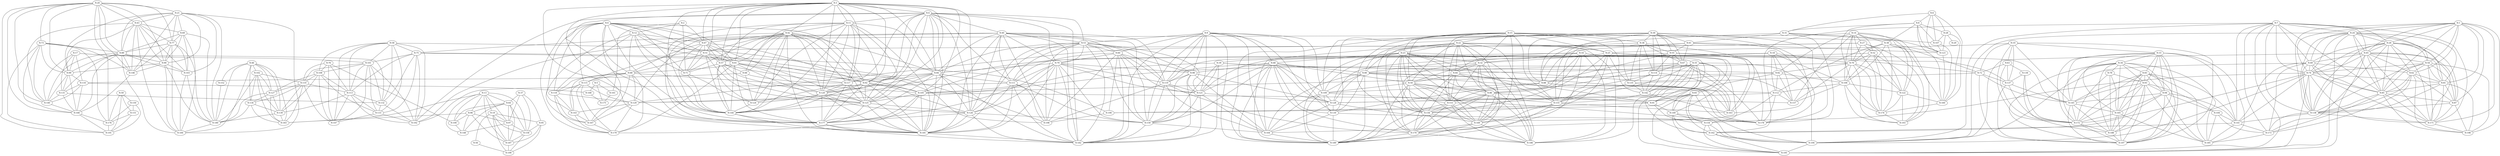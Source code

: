 graph G {
    "N-0";
    "N-1";
    "N-2";
    "N-3";
    "N-4";
    "N-5";
    "N-6";
    "N-7";
    "N-8";
    "N-9";
    "N-10";
    "N-11";
    "N-12";
    "N-13";
    "N-14";
    "N-15";
    "N-16";
    "N-17";
    "N-18";
    "N-19";
    "N-20";
    "N-21";
    "N-22";
    "N-23";
    "N-24";
    "N-25";
    "N-26";
    "N-27";
    "N-28";
    "N-29";
    "N-30";
    "N-31";
    "N-32";
    "N-33";
    "N-34";
    "N-35";
    "N-36";
    "N-37";
    "N-38";
    "N-39";
    "N-40";
    "N-41";
    "N-42";
    "N-43";
    "N-44";
    "N-45";
    "N-46";
    "N-47";
    "N-48";
    "N-49";
    "N-50";
    "N-51";
    "N-52";
    "N-53";
    "N-54";
    "N-55";
    "N-56";
    "N-57";
    "N-58";
    "N-59";
    "N-60";
    "N-61";
    "N-62";
    "N-63";
    "N-64";
    "N-65";
    "N-66";
    "N-67";
    "N-68";
    "N-69";
    "N-70";
    "N-71";
    "N-72";
    "N-73";
    "N-74";
    "N-75";
    "N-76";
    "N-77";
    "N-78";
    "N-79";
    "N-80";
    "N-81";
    "N-82";
    "N-83";
    "N-84";
    "N-85";
    "N-86";
    "N-87";
    "N-88";
    "N-89";
    "N-90";
    "N-91";
    "N-92";
    "N-93";
    "N-94";
    "N-95";
    "N-96";
    "N-97";
    "N-98";
    "N-99";
    "N-100";
    "N-101";
    "N-102";
    "N-103";
    "N-104";
    "N-105";
    "N-106";
    "N-107";
    "N-108";
    "N-109";
    "N-110";
    "N-111";
    "N-112";
    "N-113";
    "N-114";
    "N-115";
    "N-116";
    "N-117";
    "N-118";
    "N-119";
    "N-120";
    "N-121";
    "N-122";
    "N-123";
    "N-124";
    "N-125";
    "N-126";
    "N-127";
    "N-128";
    "N-129";
    "N-130";
    "N-131";
    "N-132";
    "N-133";
    "N-134";
    "N-135";
    "N-136";
    "N-137";
    "N-138";
    "N-139";
    "N-140";
    "N-141";
    "N-142";
    "N-143";
    "N-144";
    "N-145";
    "N-146";
    "N-147";
    "N-148";
    "N-149";
    "N-150";
    "N-151";
    "N-152";
    "N-153";
    "N-154";
    "N-155";
    "N-156";
    "N-157";
    "N-158";
    "N-159";
    "N-160";
    "N-161";
    "N-162";
    "N-163";
    "N-164";
    "N-165";
    "N-166";
    "N-167";
    "N-168";
    "N-169";
    "N-170";
    "N-171";
    "N-172";
    "N-173";
    "N-174";
    "N-175";
    "N-176";
    "N-177";
    "N-178";
    "N-179";
    "N-180";
    "N-181";
    "N-182";
    "N-183";
    "N-184";
    "N-185";
    "N-186";
    "N-187";
    "N-188";
    "N-189";
    "N-190";
    "N-191";
    "N-192";
    "N-193";
    "N-194";
    "N-195";
    "N-196";
    "N-197";
    "N-198";
    "N-199";
    "N-0" -- "N-12";
    "N-0" -- "N-47";
    "N-0" -- "N-51";
    "N-0" -- "N-61";
    "N-0" -- "N-68";
    "N-0" -- "N-71";
    "N-0" -- "N-92";
    "N-0" -- "N-115";
    "N-0" -- "N-118";
    "N-0" -- "N-143";
    "N-0" -- "N-144";
    "N-0" -- "N-167";
    "N-0" -- "N-179";
    "N-1" -- "N-24";
    "N-1" -- "N-26";
    "N-1" -- "N-45";
    "N-1" -- "N-54";
    "N-1" -- "N-62";
    "N-1" -- "N-74";
    "N-1" -- "N-81";
    "N-1" -- "N-85";
    "N-1" -- "N-87";
    "N-1" -- "N-138";
    "N-1" -- "N-171";
    "N-1" -- "N-198";
    "N-2" -- "N-12";
    "N-2" -- "N-47";
    "N-2" -- "N-71";
    "N-2" -- "N-161";
    "N-3" -- "N-4";
    "N-3" -- "N-11";
    "N-3" -- "N-42";
    "N-3" -- "N-47";
    "N-3" -- "N-51";
    "N-3" -- "N-57";
    "N-3" -- "N-61";
    "N-3" -- "N-84";
    "N-3" -- "N-92";
    "N-3" -- "N-105";
    "N-3" -- "N-117";
    "N-3" -- "N-120";
    "N-3" -- "N-125";
    "N-3" -- "N-126";
    "N-3" -- "N-144";
    "N-3" -- "N-177";
    "N-3" -- "N-181";
    "N-4" -- "N-11";
    "N-4" -- "N-40";
    "N-4" -- "N-53";
    "N-4" -- "N-79";
    "N-4" -- "N-84";
    "N-4" -- "N-92";
    "N-4" -- "N-111";
    "N-4" -- "N-117";
    "N-4" -- "N-120";
    "N-4" -- "N-125";
    "N-4" -- "N-126";
    "N-4" -- "N-177";
    "N-4" -- "N-181";
    "N-4" -- "N-182";
    "N-4" -- "N-192";
    "N-5" -- "N-161";
    "N-5" -- "N-168";
    "N-5" -- "N-175";
    "N-6" -- "N-8";
    "N-6" -- "N-28";
    "N-6" -- "N-31";
    "N-6" -- "N-107";
    "N-6" -- "N-123";
    "N-6" -- "N-160";
    "N-7" -- "N-24";
    "N-7" -- "N-26";
    "N-7" -- "N-45";
    "N-7" -- "N-49";
    "N-7" -- "N-74";
    "N-7" -- "N-85";
    "N-7" -- "N-138";
    "N-7" -- "N-141";
    "N-7" -- "N-162";
    "N-7" -- "N-171";
    "N-7" -- "N-173";
    "N-7" -- "N-194";
    "N-7" -- "N-195";
    "N-8" -- "N-28";
    "N-8" -- "N-31";
    "N-8" -- "N-38";
    "N-8" -- "N-107";
    "N-8" -- "N-123";
    "N-8" -- "N-160";
    "N-8" -- "N-174";
    "N-9" -- "N-48";
    "N-9" -- "N-53";
    "N-9" -- "N-60";
    "N-9" -- "N-98";
    "N-9" -- "N-109";
    "N-9" -- "N-119";
    "N-9" -- "N-121";
    "N-9" -- "N-128";
    "N-9" -- "N-130";
    "N-9" -- "N-159";
    "N-9" -- "N-164";
    "N-9" -- "N-182";
    "N-9" -- "N-189";
    "N-10" -- "N-25";
    "N-10" -- "N-33";
    "N-10" -- "N-63";
    "N-10" -- "N-72";
    "N-10" -- "N-137";
    "N-10" -- "N-145";
    "N-10" -- "N-172";
    "N-10" -- "N-197";
    "N-11" -- "N-42";
    "N-11" -- "N-57";
    "N-11" -- "N-66";
    "N-11" -- "N-84";
    "N-11" -- "N-92";
    "N-11" -- "N-117";
    "N-11" -- "N-120";
    "N-11" -- "N-124";
    "N-11" -- "N-125";
    "N-11" -- "N-144";
    "N-11" -- "N-177";
    "N-11" -- "N-181";
    "N-12" -- "N-47";
    "N-12" -- "N-51";
    "N-12" -- "N-61";
    "N-12" -- "N-68";
    "N-12" -- "N-71";
    "N-12" -- "N-118";
    "N-12" -- "N-144";
    "N-12" -- "N-167";
    "N-13" -- "N-19";
    "N-13" -- "N-64";
    "N-13" -- "N-96";
    "N-13" -- "N-97";
    "N-13" -- "N-100";
    "N-13" -- "N-148";
    "N-13" -- "N-158";
    "N-13" -- "N-183";
    "N-13" -- "N-187";
    "N-14" -- "N-27";
    "N-14" -- "N-38";
    "N-14" -- "N-52";
    "N-14" -- "N-70";
    "N-14" -- "N-82";
    "N-14" -- "N-106";
    "N-14" -- "N-122";
    "N-14" -- "N-129";
    "N-14" -- "N-157";
    "N-14" -- "N-174";
    "N-14" -- "N-193";
    "N-15" -- "N-22";
    "N-15" -- "N-23";
    "N-15" -- "N-25";
    "N-15" -- "N-32";
    "N-15" -- "N-36";
    "N-15" -- "N-50";
    "N-15" -- "N-72";
    "N-15" -- "N-135";
    "N-15" -- "N-142";
    "N-15" -- "N-153";
    "N-15" -- "N-155";
    "N-15" -- "N-156";
    "N-15" -- "N-169";
    "N-15" -- "N-189";
    "N-16" -- "N-32";
    "N-16" -- "N-35";
    "N-16" -- "N-44";
    "N-16" -- "N-65";
    "N-16" -- "N-86";
    "N-16" -- "N-91";
    "N-16" -- "N-119";
    "N-16" -- "N-149";
    "N-16" -- "N-153";
    "N-16" -- "N-170";
    "N-16" -- "N-186";
    "N-17" -- "N-99";
    "N-17" -- "N-101";
    "N-17" -- "N-116";
    "N-17" -- "N-131";
    "N-17" -- "N-132";
    "N-17" -- "N-140";
    "N-18" -- "N-39";
    "N-18" -- "N-70";
    "N-18" -- "N-82";
    "N-18" -- "N-105";
    "N-18" -- "N-106";
    "N-18" -- "N-112";
    "N-18" -- "N-121";
    "N-18" -- "N-128";
    "N-18" -- "N-157";
    "N-19" -- "N-56";
    "N-19" -- "N-95";
    "N-19" -- "N-97";
    "N-19" -- "N-158";
    "N-19" -- "N-187";
    "N-19" -- "N-199";
    "N-20" -- "N-21";
    "N-20" -- "N-43";
    "N-20" -- "N-73";
    "N-20" -- "N-77";
    "N-20" -- "N-89";
    "N-20" -- "N-90";
    "N-20" -- "N-99";
    "N-20" -- "N-140";
    "N-20" -- "N-146";
    "N-20" -- "N-166";
    "N-20" -- "N-176";
    "N-20" -- "N-191";
    "N-21" -- "N-43";
    "N-21" -- "N-69";
    "N-21" -- "N-77";
    "N-21" -- "N-89";
    "N-21" -- "N-90";
    "N-21" -- "N-99";
    "N-21" -- "N-103";
    "N-21" -- "N-146";
    "N-21" -- "N-180";
    "N-21" -- "N-184";
    "N-22" -- "N-23";
    "N-22" -- "N-25";
    "N-22" -- "N-32";
    "N-22" -- "N-44";
    "N-22" -- "N-50";
    "N-22" -- "N-86";
    "N-22" -- "N-153";
    "N-22" -- "N-155";
    "N-22" -- "N-156";
    "N-22" -- "N-169";
    "N-22" -- "N-170";
    "N-22" -- "N-186";
    "N-22" -- "N-189";
    "N-23" -- "N-32";
    "N-23" -- "N-44";
    "N-23" -- "N-48";
    "N-23" -- "N-50";
    "N-23" -- "N-86";
    "N-23" -- "N-109";
    "N-23" -- "N-153";
    "N-23" -- "N-155";
    "N-23" -- "N-156";
    "N-23" -- "N-169";
    "N-23" -- "N-170";
    "N-23" -- "N-186";
    "N-23" -- "N-189";
    "N-24" -- "N-26";
    "N-24" -- "N-45";
    "N-24" -- "N-49";
    "N-24" -- "N-54";
    "N-24" -- "N-74";
    "N-24" -- "N-81";
    "N-24" -- "N-85";
    "N-24" -- "N-138";
    "N-24" -- "N-171";
    "N-24" -- "N-194";
    "N-24" -- "N-195";
    "N-25" -- "N-32";
    "N-25" -- "N-72";
    "N-25" -- "N-135";
    "N-25" -- "N-137";
    "N-25" -- "N-145";
    "N-25" -- "N-155";
    "N-25" -- "N-156";
    "N-25" -- "N-169";
    "N-26" -- "N-45";
    "N-26" -- "N-49";
    "N-26" -- "N-54";
    "N-26" -- "N-62";
    "N-26" -- "N-74";
    "N-26" -- "N-81";
    "N-26" -- "N-85";
    "N-26" -- "N-87";
    "N-26" -- "N-138";
    "N-26" -- "N-171";
    "N-26" -- "N-173";
    "N-27" -- "N-52";
    "N-27" -- "N-70";
    "N-27" -- "N-115";
    "N-27" -- "N-122";
    "N-27" -- "N-129";
    "N-27" -- "N-193";
    "N-28" -- "N-29";
    "N-28" -- "N-107";
    "N-28" -- "N-123";
    "N-28" -- "N-160";
    "N-30" -- "N-36";
    "N-30" -- "N-41";
    "N-30" -- "N-55";
    "N-30" -- "N-67";
    "N-30" -- "N-80";
    "N-30" -- "N-88";
    "N-30" -- "N-109";
    "N-30" -- "N-114";
    "N-30" -- "N-130";
    "N-30" -- "N-142";
    "N-30" -- "N-155";
    "N-30" -- "N-163";
    "N-30" -- "N-178";
    "N-31" -- "N-41";
    "N-31" -- "N-88";
    "N-31" -- "N-107";
    "N-31" -- "N-123";
    "N-31" -- "N-178";
    "N-32" -- "N-44";
    "N-32" -- "N-50";
    "N-32" -- "N-86";
    "N-32" -- "N-153";
    "N-32" -- "N-156";
    "N-32" -- "N-169";
    "N-32" -- "N-170";
    "N-32" -- "N-186";
    "N-33" -- "N-34";
    "N-33" -- "N-83";
    "N-33" -- "N-93";
    "N-33" -- "N-94";
    "N-33" -- "N-141";
    "N-33" -- "N-145";
    "N-33" -- "N-165";
    "N-33" -- "N-172";
    "N-33" -- "N-185";
    "N-33" -- "N-188";
    "N-33" -- "N-197";
    "N-34" -- "N-78";
    "N-34" -- "N-83";
    "N-34" -- "N-93";
    "N-34" -- "N-94";
    "N-34" -- "N-145";
    "N-34" -- "N-165";
    "N-34" -- "N-172";
    "N-34" -- "N-185";
    "N-34" -- "N-188";
    "N-34" -- "N-197";
    "N-35" -- "N-44";
    "N-35" -- "N-65";
    "N-35" -- "N-86";
    "N-35" -- "N-91";
    "N-35" -- "N-149";
    "N-35" -- "N-153";
    "N-35" -- "N-154";
    "N-35" -- "N-162";
    "N-35" -- "N-186";
    "N-35" -- "N-194";
    "N-35" -- "N-195";
    "N-36" -- "N-55";
    "N-36" -- "N-67";
    "N-36" -- "N-88";
    "N-36" -- "N-114";
    "N-36" -- "N-135";
    "N-36" -- "N-142";
    "N-36" -- "N-155";
    "N-36" -- "N-163";
    "N-37" -- "N-64";
    "N-37" -- "N-95";
    "N-37" -- "N-97";
    "N-37" -- "N-158";
    "N-38" -- "N-70";
    "N-38" -- "N-106";
    "N-38" -- "N-112";
    "N-38" -- "N-122";
    "N-38" -- "N-123";
    "N-38" -- "N-160";
    "N-38" -- "N-174";
    "N-39" -- "N-82";
    "N-39" -- "N-105";
    "N-39" -- "N-121";
    "N-39" -- "N-157";
    "N-39" -- "N-159";
    "N-39" -- "N-182";
    "N-40" -- "N-53";
    "N-40" -- "N-60";
    "N-40" -- "N-75";
    "N-40" -- "N-79";
    "N-40" -- "N-84";
    "N-40" -- "N-111";
    "N-40" -- "N-119";
    "N-40" -- "N-126";
    "N-40" -- "N-159";
    "N-40" -- "N-181";
    "N-40" -- "N-182";
    "N-40" -- "N-192";
    "N-40" -- "N-196";
    "N-41" -- "N-55";
    "N-41" -- "N-67";
    "N-41" -- "N-80";
    "N-41" -- "N-88";
    "N-41" -- "N-123";
    "N-41" -- "N-178";
    "N-42" -- "N-47";
    "N-42" -- "N-51";
    "N-42" -- "N-57";
    "N-42" -- "N-61";
    "N-42" -- "N-66";
    "N-42" -- "N-71";
    "N-42" -- "N-84";
    "N-42" -- "N-92";
    "N-42" -- "N-117";
    "N-42" -- "N-120";
    "N-42" -- "N-124";
    "N-42" -- "N-125";
    "N-42" -- "N-144";
    "N-42" -- "N-177";
    "N-42" -- "N-181";
    "N-43" -- "N-69";
    "N-43" -- "N-77";
    "N-43" -- "N-89";
    "N-43" -- "N-90";
    "N-43" -- "N-99";
    "N-43" -- "N-103";
    "N-43" -- "N-140";
    "N-43" -- "N-146";
    "N-43" -- "N-184";
    "N-44" -- "N-50";
    "N-44" -- "N-86";
    "N-44" -- "N-91";
    "N-44" -- "N-153";
    "N-44" -- "N-156";
    "N-44" -- "N-170";
    "N-44" -- "N-186";
    "N-45" -- "N-49";
    "N-45" -- "N-54";
    "N-45" -- "N-62";
    "N-45" -- "N-74";
    "N-45" -- "N-81";
    "N-45" -- "N-85";
    "N-45" -- "N-87";
    "N-45" -- "N-138";
    "N-45" -- "N-171";
    "N-45" -- "N-194";
    "N-45" -- "N-195";
    "N-46" -- "N-102";
    "N-46" -- "N-127";
    "N-46" -- "N-134";
    "N-46" -- "N-139";
    "N-46" -- "N-152";
    "N-46" -- "N-180";
    "N-46" -- "N-183";
    "N-46" -- "N-184";
    "N-47" -- "N-51";
    "N-47" -- "N-57";
    "N-47" -- "N-61";
    "N-47" -- "N-68";
    "N-47" -- "N-71";
    "N-47" -- "N-92";
    "N-47" -- "N-125";
    "N-47" -- "N-144";
    "N-48" -- "N-50";
    "N-48" -- "N-80";
    "N-48" -- "N-98";
    "N-48" -- "N-109";
    "N-48" -- "N-119";
    "N-48" -- "N-121";
    "N-48" -- "N-128";
    "N-48" -- "N-130";
    "N-48" -- "N-159";
    "N-48" -- "N-164";
    "N-48" -- "N-170";
    "N-48" -- "N-189";
    "N-49" -- "N-62";
    "N-49" -- "N-74";
    "N-49" -- "N-85";
    "N-49" -- "N-138";
    "N-49" -- "N-141";
    "N-49" -- "N-171";
    "N-49" -- "N-173";
    "N-49" -- "N-194";
    "N-50" -- "N-86";
    "N-50" -- "N-109";
    "N-50" -- "N-153";
    "N-50" -- "N-155";
    "N-50" -- "N-156";
    "N-50" -- "N-169";
    "N-50" -- "N-170";
    "N-50" -- "N-186";
    "N-50" -- "N-189";
    "N-51" -- "N-57";
    "N-51" -- "N-61";
    "N-51" -- "N-68";
    "N-51" -- "N-71";
    "N-51" -- "N-92";
    "N-51" -- "N-125";
    "N-51" -- "N-144";
    "N-52" -- "N-70";
    "N-52" -- "N-106";
    "N-52" -- "N-122";
    "N-52" -- "N-129";
    "N-52" -- "N-174";
    "N-52" -- "N-193";
    "N-53" -- "N-60";
    "N-53" -- "N-79";
    "N-53" -- "N-84";
    "N-53" -- "N-98";
    "N-53" -- "N-111";
    "N-53" -- "N-119";
    "N-53" -- "N-121";
    "N-53" -- "N-126";
    "N-53" -- "N-159";
    "N-53" -- "N-181";
    "N-53" -- "N-182";
    "N-53" -- "N-196";
    "N-54" -- "N-62";
    "N-54" -- "N-74";
    "N-54" -- "N-81";
    "N-54" -- "N-85";
    "N-54" -- "N-87";
    "N-54" -- "N-138";
    "N-54" -- "N-171";
    "N-54" -- "N-198";
    "N-55" -- "N-67";
    "N-55" -- "N-80";
    "N-55" -- "N-88";
    "N-55" -- "N-114";
    "N-55" -- "N-142";
    "N-55" -- "N-163";
    "N-55" -- "N-178";
    "N-56" -- "N-199";
    "N-57" -- "N-66";
    "N-57" -- "N-71";
    "N-57" -- "N-117";
    "N-57" -- "N-120";
    "N-57" -- "N-124";
    "N-57" -- "N-125";
    "N-57" -- "N-144";
    "N-58" -- "N-75";
    "N-58" -- "N-101";
    "N-58" -- "N-108";
    "N-58" -- "N-113";
    "N-58" -- "N-132";
    "N-58" -- "N-133";
    "N-58" -- "N-147";
    "N-58" -- "N-192";
    "N-58" -- "N-196";
    "N-59" -- "N-150";
    "N-59" -- "N-151";
    "N-59" -- "N-176";
    "N-59" -- "N-191";
    "N-60" -- "N-79";
    "N-60" -- "N-98";
    "N-60" -- "N-111";
    "N-60" -- "N-119";
    "N-60" -- "N-121";
    "N-60" -- "N-159";
    "N-60" -- "N-182";
    "N-60" -- "N-190";
    "N-60" -- "N-196";
    "N-61" -- "N-68";
    "N-61" -- "N-92";
    "N-61" -- "N-105";
    "N-61" -- "N-120";
    "N-61" -- "N-125";
    "N-61" -- "N-144";
    "N-61" -- "N-177";
    "N-61" -- "N-179";
    "N-62" -- "N-81";
    "N-62" -- "N-85";
    "N-62" -- "N-87";
    "N-62" -- "N-138";
    "N-62" -- "N-173";
    "N-62" -- "N-198";
    "N-63" -- "N-72";
    "N-63" -- "N-136";
    "N-63" -- "N-137";
    "N-63" -- "N-172";
    "N-64" -- "N-96";
    "N-64" -- "N-97";
    "N-64" -- "N-100";
    "N-64" -- "N-148";
    "N-64" -- "N-158";
    "N-64" -- "N-187";
    "N-65" -- "N-91";
    "N-65" -- "N-149";
    "N-65" -- "N-154";
    "N-65" -- "N-162";
    "N-65" -- "N-190";
    "N-65" -- "N-194";
    "N-65" -- "N-195";
    "N-66" -- "N-116";
    "N-66" -- "N-117";
    "N-66" -- "N-124";
    "N-67" -- "N-80";
    "N-67" -- "N-88";
    "N-67" -- "N-114";
    "N-67" -- "N-142";
    "N-67" -- "N-163";
    "N-67" -- "N-178";
    "N-68" -- "N-105";
    "N-68" -- "N-115";
    "N-68" -- "N-118";
    "N-68" -- "N-129";
    "N-68" -- "N-143";
    "N-68" -- "N-167";
    "N-68" -- "N-179";
    "N-69" -- "N-77";
    "N-69" -- "N-89";
    "N-69" -- "N-90";
    "N-69" -- "N-103";
    "N-69" -- "N-180";
    "N-69" -- "N-184";
    "N-70" -- "N-82";
    "N-70" -- "N-106";
    "N-70" -- "N-122";
    "N-70" -- "N-129";
    "N-70" -- "N-157";
    "N-70" -- "N-174";
    "N-70" -- "N-193";
    "N-71" -- "N-124";
    "N-71" -- "N-144";
    "N-72" -- "N-135";
    "N-72" -- "N-137";
    "N-72" -- "N-145";
    "N-72" -- "N-197";
    "N-73" -- "N-89";
    "N-73" -- "N-99";
    "N-73" -- "N-140";
    "N-73" -- "N-146";
    "N-73" -- "N-166";
    "N-73" -- "N-176";
    "N-73" -- "N-191";
    "N-74" -- "N-81";
    "N-74" -- "N-85";
    "N-74" -- "N-138";
    "N-74" -- "N-141";
    "N-74" -- "N-154";
    "N-74" -- "N-162";
    "N-74" -- "N-171";
    "N-74" -- "N-194";
    "N-74" -- "N-195";
    "N-75" -- "N-101";
    "N-75" -- "N-113";
    "N-75" -- "N-132";
    "N-75" -- "N-133";
    "N-75" -- "N-190";
    "N-75" -- "N-192";
    "N-75" -- "N-196";
    "N-76" -- "N-100";
    "N-76" -- "N-108";
    "N-76" -- "N-110";
    "N-76" -- "N-113";
    "N-76" -- "N-147";
    "N-77" -- "N-89";
    "N-77" -- "N-90";
    "N-77" -- "N-103";
    "N-77" -- "N-146";
    "N-77" -- "N-180";
    "N-77" -- "N-184";
    "N-78" -- "N-93";
    "N-78" -- "N-165";
    "N-78" -- "N-172";
    "N-78" -- "N-188";
    "N-79" -- "N-84";
    "N-79" -- "N-98";
    "N-79" -- "N-111";
    "N-79" -- "N-119";
    "N-79" -- "N-121";
    "N-79" -- "N-126";
    "N-79" -- "N-159";
    "N-79" -- "N-177";
    "N-79" -- "N-181";
    "N-79" -- "N-182";
    "N-79" -- "N-196";
    "N-80" -- "N-88";
    "N-80" -- "N-109";
    "N-80" -- "N-112";
    "N-80" -- "N-128";
    "N-80" -- "N-130";
    "N-80" -- "N-164";
    "N-80" -- "N-178";
    "N-80" -- "N-189";
    "N-81" -- "N-85";
    "N-81" -- "N-87";
    "N-81" -- "N-138";
    "N-81" -- "N-171";
    "N-81" -- "N-198";
    "N-82" -- "N-105";
    "N-82" -- "N-106";
    "N-82" -- "N-112";
    "N-82" -- "N-128";
    "N-82" -- "N-157";
    "N-83" -- "N-93";
    "N-83" -- "N-94";
    "N-83" -- "N-141";
    "N-83" -- "N-145";
    "N-83" -- "N-165";
    "N-83" -- "N-172";
    "N-83" -- "N-185";
    "N-83" -- "N-188";
    "N-83" -- "N-197";
    "N-84" -- "N-92";
    "N-84" -- "N-111";
    "N-84" -- "N-117";
    "N-84" -- "N-120";
    "N-84" -- "N-125";
    "N-84" -- "N-126";
    "N-84" -- "N-177";
    "N-84" -- "N-181";
    "N-84" -- "N-182";
    "N-85" -- "N-87";
    "N-85" -- "N-138";
    "N-85" -- "N-171";
    "N-85" -- "N-173";
    "N-85" -- "N-198";
    "N-86" -- "N-91";
    "N-86" -- "N-153";
    "N-86" -- "N-156";
    "N-86" -- "N-169";
    "N-86" -- "N-170";
    "N-86" -- "N-186";
    "N-87" -- "N-138";
    "N-87" -- "N-171";
    "N-87" -- "N-198";
    "N-88" -- "N-109";
    "N-88" -- "N-130";
    "N-88" -- "N-163";
    "N-88" -- "N-178";
    "N-89" -- "N-90";
    "N-89" -- "N-99";
    "N-89" -- "N-103";
    "N-89" -- "N-131";
    "N-89" -- "N-140";
    "N-89" -- "N-146";
    "N-89" -- "N-166";
    "N-89" -- "N-184";
    "N-90" -- "N-99";
    "N-90" -- "N-103";
    "N-90" -- "N-146";
    "N-90" -- "N-180";
    "N-90" -- "N-184";
    "N-91" -- "N-149";
    "N-91" -- "N-154";
    "N-91" -- "N-190";
    "N-92" -- "N-105";
    "N-92" -- "N-120";
    "N-92" -- "N-125";
    "N-92" -- "N-126";
    "N-92" -- "N-144";
    "N-92" -- "N-177";
    "N-92" -- "N-181";
    "N-93" -- "N-94";
    "N-93" -- "N-104";
    "N-93" -- "N-145";
    "N-93" -- "N-165";
    "N-93" -- "N-172";
    "N-93" -- "N-185";
    "N-93" -- "N-188";
    "N-93" -- "N-197";
    "N-94" -- "N-104";
    "N-94" -- "N-141";
    "N-94" -- "N-145";
    "N-94" -- "N-165";
    "N-94" -- "N-172";
    "N-94" -- "N-185";
    "N-94" -- "N-197";
    "N-95" -- "N-158";
    "N-95" -- "N-187";
    "N-95" -- "N-199";
    "N-96" -- "N-97";
    "N-96" -- "N-100";
    "N-96" -- "N-148";
    "N-96" -- "N-183";
    "N-96" -- "N-187";
    "N-97" -- "N-148";
    "N-97" -- "N-158";
    "N-97" -- "N-187";
    "N-98" -- "N-119";
    "N-98" -- "N-121";
    "N-98" -- "N-128";
    "N-98" -- "N-159";
    "N-98" -- "N-164";
    "N-98" -- "N-182";
    "N-99" -- "N-116";
    "N-99" -- "N-131";
    "N-99" -- "N-140";
    "N-99" -- "N-166";
    "N-100" -- "N-148";
    "N-101" -- "N-108";
    "N-101" -- "N-110";
    "N-101" -- "N-113";
    "N-101" -- "N-132";
    "N-101" -- "N-133";
    "N-101" -- "N-147";
    "N-101" -- "N-192";
    "N-102" -- "N-110";
    "N-102" -- "N-127";
    "N-102" -- "N-134";
    "N-102" -- "N-139";
    "N-102" -- "N-180";
    "N-102" -- "N-183";
    "N-103" -- "N-180";
    "N-103" -- "N-184";
    "N-104" -- "N-141";
    "N-104" -- "N-173";
    "N-104" -- "N-185";
    "N-105" -- "N-125";
    "N-105" -- "N-157";
    "N-105" -- "N-177";
    "N-105" -- "N-179";
    "N-105" -- "N-181";
    "N-106" -- "N-112";
    "N-106" -- "N-122";
    "N-106" -- "N-157";
    "N-106" -- "N-174";
    "N-106" -- "N-193";
    "N-107" -- "N-123";
    "N-107" -- "N-160";
    "N-108" -- "N-110";
    "N-108" -- "N-113";
    "N-108" -- "N-127";
    "N-108" -- "N-133";
    "N-108" -- "N-139";
    "N-108" -- "N-147";
    "N-109" -- "N-128";
    "N-109" -- "N-130";
    "N-109" -- "N-164";
    "N-109" -- "N-178";
    "N-109" -- "N-189";
    "N-110" -- "N-113";
    "N-110" -- "N-127";
    "N-110" -- "N-134";
    "N-110" -- "N-139";
    "N-110" -- "N-147";
    "N-110" -- "N-183";
    "N-111" -- "N-126";
    "N-111" -- "N-159";
    "N-111" -- "N-181";
    "N-111" -- "N-182";
    "N-111" -- "N-192";
    "N-111" -- "N-196";
    "N-112" -- "N-128";
    "N-112" -- "N-157";
    "N-112" -- "N-164";
    "N-112" -- "N-178";
    "N-113" -- "N-132";
    "N-113" -- "N-133";
    "N-113" -- "N-139";
    "N-113" -- "N-147";
    "N-113" -- "N-192";
    "N-114" -- "N-135";
    "N-114" -- "N-142";
    "N-114" -- "N-155";
    "N-114" -- "N-163";
    "N-115" -- "N-118";
    "N-115" -- "N-129";
    "N-115" -- "N-143";
    "N-115" -- "N-167";
    "N-115" -- "N-179";
    "N-116" -- "N-131";
    "N-116" -- "N-140";
    "N-116" -- "N-166";
    "N-116" -- "N-168";
    "N-117" -- "N-120";
    "N-117" -- "N-124";
    "N-117" -- "N-125";
    "N-117" -- "N-177";
    "N-117" -- "N-181";
    "N-118" -- "N-129";
    "N-118" -- "N-143";
    "N-118" -- "N-167";
    "N-118" -- "N-179";
    "N-119" -- "N-121";
    "N-119" -- "N-159";
    "N-119" -- "N-164";
    "N-119" -- "N-170";
    "N-119" -- "N-196";
    "N-120" -- "N-124";
    "N-120" -- "N-125";
    "N-120" -- "N-126";
    "N-120" -- "N-144";
    "N-120" -- "N-177";
    "N-120" -- "N-181";
    "N-121" -- "N-128";
    "N-121" -- "N-159";
    "N-121" -- "N-164";
    "N-121" -- "N-182";
    "N-122" -- "N-160";
    "N-122" -- "N-174";
    "N-122" -- "N-193";
    "N-123" -- "N-160";
    "N-124" -- "N-144";
    "N-125" -- "N-126";
    "N-125" -- "N-144";
    "N-125" -- "N-177";
    "N-125" -- "N-181";
    "N-126" -- "N-159";
    "N-126" -- "N-177";
    "N-126" -- "N-181";
    "N-126" -- "N-182";
    "N-127" -- "N-134";
    "N-127" -- "N-139";
    "N-127" -- "N-180";
    "N-127" -- "N-183";
    "N-128" -- "N-130";
    "N-128" -- "N-164";
    "N-128" -- "N-178";
    "N-129" -- "N-143";
    "N-129" -- "N-167";
    "N-129" -- "N-179";
    "N-130" -- "N-164";
    "N-130" -- "N-178";
    "N-130" -- "N-189";
    "N-131" -- "N-132";
    "N-131" -- "N-140";
    "N-131" -- "N-166";
    "N-132" -- "N-133";
    "N-132" -- "N-192";
    "N-133" -- "N-147";
    "N-133" -- "N-192";
    "N-134" -- "N-139";
    "N-134" -- "N-180";
    "N-134" -- "N-183";
    "N-135" -- "N-142";
    "N-135" -- "N-155";
    "N-135" -- "N-163";
    "N-136" -- "N-137";
    "N-136" -- "N-172";
    "N-136" -- "N-188";
    "N-137" -- "N-145";
    "N-137" -- "N-172";
    "N-137" -- "N-197";
    "N-138" -- "N-141";
    "N-138" -- "N-171";
    "N-138" -- "N-173";
    "N-139" -- "N-180";
    "N-139" -- "N-183";
    "N-140" -- "N-166";
    "N-141" -- "N-162";
    "N-141" -- "N-173";
    "N-141" -- "N-185";
    "N-142" -- "N-155";
    "N-142" -- "N-163";
    "N-143" -- "N-167";
    "N-143" -- "N-179";
    "N-144" -- "N-177";
    "N-144" -- "N-181";
    "N-145" -- "N-165";
    "N-145" -- "N-172";
    "N-145" -- "N-188";
    "N-145" -- "N-197";
    "N-146" -- "N-166";
    "N-149" -- "N-154";
    "N-149" -- "N-162";
    "N-149" -- "N-194";
    "N-149" -- "N-195";
    "N-150" -- "N-151";
    "N-150" -- "N-176";
    "N-150" -- "N-191";
    "N-151" -- "N-176";
    "N-151" -- "N-191";
    "N-152" -- "N-180";
    "N-153" -- "N-156";
    "N-153" -- "N-169";
    "N-153" -- "N-170";
    "N-153" -- "N-186";
    "N-153" -- "N-189";
    "N-154" -- "N-162";
    "N-154" -- "N-194";
    "N-154" -- "N-195";
    "N-155" -- "N-156";
    "N-155" -- "N-163";
    "N-155" -- "N-169";
    "N-155" -- "N-189";
    "N-156" -- "N-169";
    "N-156" -- "N-170";
    "N-156" -- "N-186";
    "N-156" -- "N-189";
    "N-158" -- "N-187";
    "N-158" -- "N-199";
    "N-159" -- "N-164";
    "N-159" -- "N-182";
    "N-160" -- "N-174";
    "N-161" -- "N-175";
    "N-162" -- "N-194";
    "N-162" -- "N-195";
    "N-164" -- "N-189";
    "N-165" -- "N-172";
    "N-165" -- "N-185";
    "N-165" -- "N-188";
    "N-165" -- "N-197";
    "N-166" -- "N-176";
    "N-166" -- "N-191";
    "N-167" -- "N-179";
    "N-168" -- "N-175";
    "N-169" -- "N-170";
    "N-169" -- "N-186";
    "N-169" -- "N-189";
    "N-170" -- "N-186";
    "N-170" -- "N-189";
    "N-171" -- "N-198";
    "N-172" -- "N-188";
    "N-172" -- "N-197";
    "N-173" -- "N-185";
    "N-174" -- "N-193";
    "N-176" -- "N-191";
    "N-177" -- "N-181";
    "N-177" -- "N-182";
    "N-180" -- "N-184";
    "N-181" -- "N-182";
    "N-187" -- "N-199";
    "N-188" -- "N-197";
    "N-190" -- "N-196";
    "N-194" -- "N-195";
}
